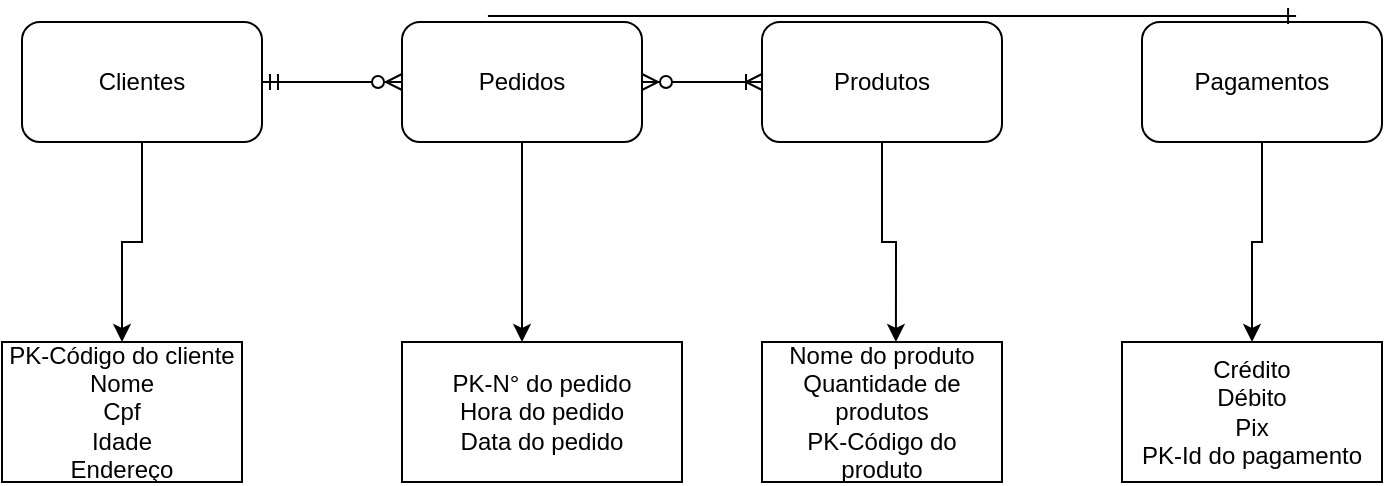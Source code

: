 <mxfile version="26.1.0">
  <diagram name="Página-1" id="MvrbzyDox4Wt_1tos2_W">
    <mxGraphModel dx="838" dy="449" grid="1" gridSize="10" guides="1" tooltips="1" connect="1" arrows="1" fold="1" page="1" pageScale="1" pageWidth="827" pageHeight="1169" math="0" shadow="0">
      <root>
        <mxCell id="0" />
        <mxCell id="1" parent="0" />
        <mxCell id="kXjoKvxsPi3jEmVqvRIR-34" style="edgeStyle=orthogonalEdgeStyle;rounded=0;orthogonalLoop=1;jettySize=auto;html=1;exitX=0.5;exitY=1;exitDx=0;exitDy=0;" edge="1" parent="1" source="kXjoKvxsPi3jEmVqvRIR-17" target="kXjoKvxsPi3jEmVqvRIR-27">
          <mxGeometry relative="1" as="geometry" />
        </mxCell>
        <mxCell id="kXjoKvxsPi3jEmVqvRIR-17" value="Pagamentos" style="rounded=1;whiteSpace=wrap;html=1;" vertex="1" parent="1">
          <mxGeometry x="680" y="80" width="120" height="60" as="geometry" />
        </mxCell>
        <mxCell id="kXjoKvxsPi3jEmVqvRIR-32" style="edgeStyle=orthogonalEdgeStyle;rounded=0;orthogonalLoop=1;jettySize=auto;html=1;exitX=0.5;exitY=1;exitDx=0;exitDy=0;" edge="1" parent="1" source="kXjoKvxsPi3jEmVqvRIR-18">
          <mxGeometry relative="1" as="geometry">
            <mxPoint x="370" y="240" as="targetPoint" />
          </mxGeometry>
        </mxCell>
        <mxCell id="kXjoKvxsPi3jEmVqvRIR-18" value="Pedidos" style="rounded=1;whiteSpace=wrap;html=1;" vertex="1" parent="1">
          <mxGeometry x="310" y="80" width="120" height="60" as="geometry" />
        </mxCell>
        <mxCell id="kXjoKvxsPi3jEmVqvRIR-19" value="Produtos" style="rounded=1;whiteSpace=wrap;html=1;" vertex="1" parent="1">
          <mxGeometry x="490" y="80" width="120" height="60" as="geometry" />
        </mxCell>
        <mxCell id="kXjoKvxsPi3jEmVqvRIR-31" style="edgeStyle=orthogonalEdgeStyle;rounded=0;orthogonalLoop=1;jettySize=auto;html=1;exitX=0.5;exitY=1;exitDx=0;exitDy=0;entryX=0.5;entryY=0;entryDx=0;entryDy=0;" edge="1" parent="1" source="kXjoKvxsPi3jEmVqvRIR-20" target="kXjoKvxsPi3jEmVqvRIR-30">
          <mxGeometry relative="1" as="geometry" />
        </mxCell>
        <mxCell id="kXjoKvxsPi3jEmVqvRIR-20" value="Clientes" style="rounded=1;whiteSpace=wrap;html=1;" vertex="1" parent="1">
          <mxGeometry x="120" y="80" width="120" height="60" as="geometry" />
        </mxCell>
        <mxCell id="kXjoKvxsPi3jEmVqvRIR-27" value="Crédito&lt;div&gt;Débito&lt;/div&gt;&lt;div&gt;Pix&lt;/div&gt;&lt;div&gt;PK-Id do pagamento&lt;/div&gt;" style="rounded=0;whiteSpace=wrap;html=1;" vertex="1" parent="1">
          <mxGeometry x="670" y="240" width="130" height="70" as="geometry" />
        </mxCell>
        <mxCell id="kXjoKvxsPi3jEmVqvRIR-28" value="Nome do produto&lt;div&gt;Quantidade de produtos&lt;/div&gt;&lt;div&gt;PK-Código do produto&lt;/div&gt;" style="rounded=0;whiteSpace=wrap;html=1;" vertex="1" parent="1">
          <mxGeometry x="490" y="240" width="120" height="70" as="geometry" />
        </mxCell>
        <mxCell id="kXjoKvxsPi3jEmVqvRIR-29" value="PK-N° do pedido&lt;div&gt;Hora do pedido&lt;/div&gt;&lt;div&gt;Data do pedido&lt;/div&gt;" style="rounded=0;whiteSpace=wrap;html=1;" vertex="1" parent="1">
          <mxGeometry x="310" y="240" width="140" height="70" as="geometry" />
        </mxCell>
        <mxCell id="kXjoKvxsPi3jEmVqvRIR-30" value="&lt;div&gt;PK-Código do cliente&lt;/div&gt;Nome&lt;div&gt;Cpf&lt;/div&gt;&lt;div&gt;Idade&lt;/div&gt;&lt;div&gt;Endereço&lt;/div&gt;" style="rounded=0;whiteSpace=wrap;html=1;" vertex="1" parent="1">
          <mxGeometry x="110" y="240" width="120" height="70" as="geometry" />
        </mxCell>
        <mxCell id="kXjoKvxsPi3jEmVqvRIR-33" style="edgeStyle=orthogonalEdgeStyle;rounded=0;orthogonalLoop=1;jettySize=auto;html=1;exitX=0.5;exitY=1;exitDx=0;exitDy=0;entryX=0.558;entryY=0;entryDx=0;entryDy=0;entryPerimeter=0;" edge="1" parent="1" source="kXjoKvxsPi3jEmVqvRIR-19" target="kXjoKvxsPi3jEmVqvRIR-28">
          <mxGeometry relative="1" as="geometry" />
        </mxCell>
        <mxCell id="kXjoKvxsPi3jEmVqvRIR-36" value="" style="edgeStyle=entityRelationEdgeStyle;fontSize=12;html=1;endArrow=ERzeroToMany;startArrow=ERmandOne;rounded=0;" edge="1" parent="1" source="kXjoKvxsPi3jEmVqvRIR-20">
          <mxGeometry width="100" height="100" relative="1" as="geometry">
            <mxPoint x="210" y="210" as="sourcePoint" />
            <mxPoint x="310" y="110" as="targetPoint" />
            <Array as="points">
              <mxPoint x="230" y="120" />
            </Array>
          </mxGeometry>
        </mxCell>
        <mxCell id="kXjoKvxsPi3jEmVqvRIR-37" value="" style="edgeStyle=entityRelationEdgeStyle;fontSize=12;html=1;endArrow=ERoneToMany;startArrow=ERzeroToMany;rounded=0;exitX=1;exitY=0.5;exitDx=0;exitDy=0;" edge="1" parent="1" source="kXjoKvxsPi3jEmVqvRIR-18">
          <mxGeometry width="100" height="100" relative="1" as="geometry">
            <mxPoint x="390" y="210" as="sourcePoint" />
            <mxPoint x="490" y="110" as="targetPoint" />
            <Array as="points">
              <mxPoint x="420" y="160" />
            </Array>
          </mxGeometry>
        </mxCell>
        <mxCell id="kXjoKvxsPi3jEmVqvRIR-41" value="" style="edgeStyle=entityRelationEdgeStyle;fontSize=12;html=1;endArrow=ERone;endFill=1;rounded=0;entryX=0.642;entryY=-0.05;entryDx=0;entryDy=0;entryPerimeter=0;exitX=0.358;exitY=-0.05;exitDx=0;exitDy=0;exitPerimeter=0;" edge="1" parent="1" source="kXjoKvxsPi3jEmVqvRIR-18" target="kXjoKvxsPi3jEmVqvRIR-17">
          <mxGeometry width="100" height="100" relative="1" as="geometry">
            <mxPoint x="365.48" y="24.02" as="sourcePoint" />
            <mxPoint x="734.52" y="20.0" as="targetPoint" />
            <Array as="points">
              <mxPoint x="435.48" y="-65.98" />
            </Array>
          </mxGeometry>
        </mxCell>
      </root>
    </mxGraphModel>
  </diagram>
</mxfile>
